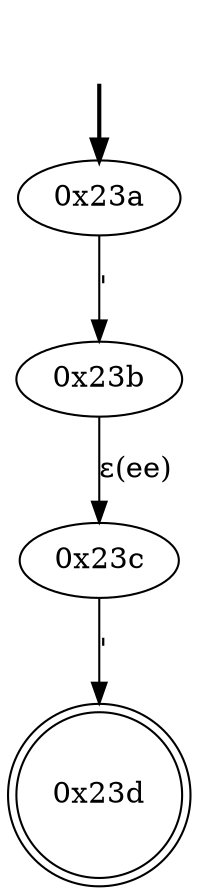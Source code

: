 digraph {
	fake [style=invisible]
	"0x23a" [root=true]
	"0x23b"
	"0x23c"
	"0x23d" [shape=doublecircle]
	fake -> "0x23a" [style=bold]
	"0x23a" -> "0x23b" [label="'"]
	"0x23c" -> "0x23d" [label="'"]
	"0x23b" -> "0x23c" [label="ε(ee)"]
}
